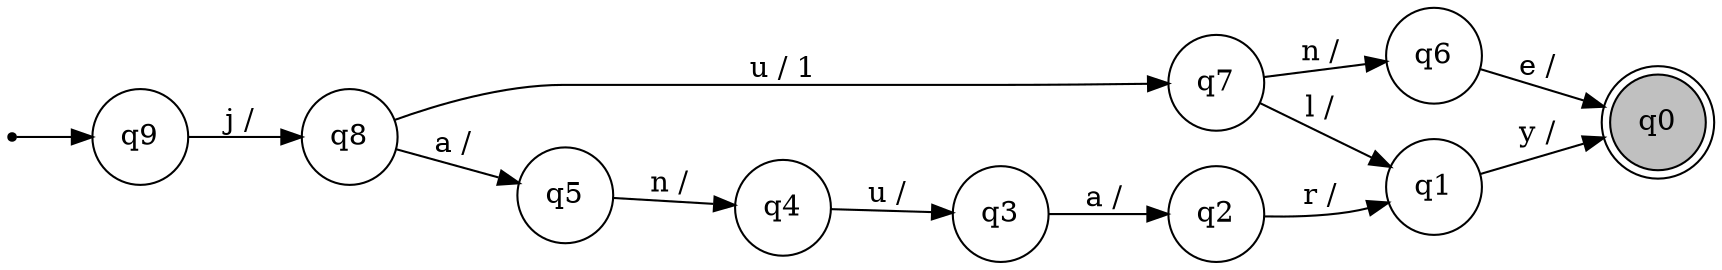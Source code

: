 digraph G {
rankdir=LR;
charset="utf8";
node [shape=circle];
ini [shape=point];
ini -> q9;
	q9 [label="q9"];
	q8 [label="q8"];
	q6 [label="q6"];
	q7 [label="q7"];
	q4 [label="q4"];
	q5 [label="q5"];
	q3 [label="q3"];
	q2 [label="q2"];
	q1 [label="q1"];
	q0 [label="q0"];
	q0 [shape=doublecircle];
	q0 [style=filled fillcolor=gray];
	q9 -> q8 [label="j / "];
	q8 -> q5 [label="a / "];
	q8 -> q7 [label="u / 1"];
	q6 -> q0 [label="e / "];
	q7 -> q1 [label="l / "];
	q7 -> q6 [label="n / "];
	q4 -> q3 [label="u / "];
	q5 -> q4 [label="n / "];
	q3 -> q2 [label="a / "];
	q2 -> q1 [label="r / "];
	q1 -> q0 [label="y / "];
}
